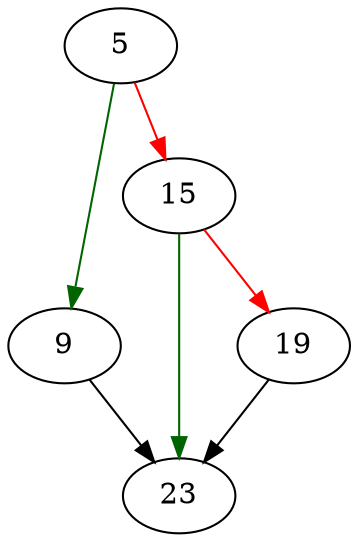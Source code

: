 strict digraph "create_hard_link" {
	// Node definitions.
	5 [entry=true];
	9;
	15;
	23;
	19;

	// Edge definitions.
	5 -> 9 [
		color=darkgreen
		cond=true
	];
	5 -> 15 [
		color=red
		cond=false
	];
	9 -> 23;
	15 -> 23 [
		color=darkgreen
		cond=true
	];
	15 -> 19 [
		color=red
		cond=false
	];
	19 -> 23;
}